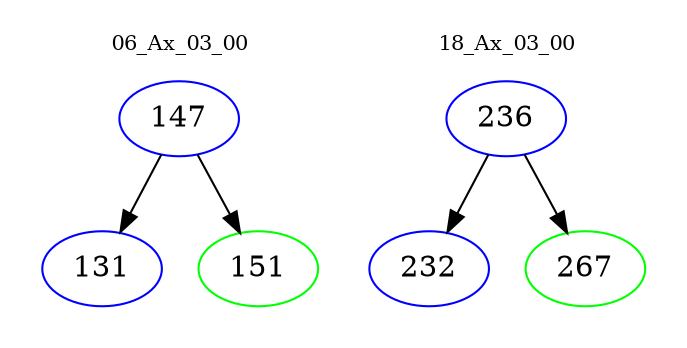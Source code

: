 digraph{
subgraph cluster_0 {
color = white
label = "06_Ax_03_00";
fontsize=10;
T0_147 [label="147", color="blue"]
T0_147 -> T0_131 [color="black"]
T0_131 [label="131", color="blue"]
T0_147 -> T0_151 [color="black"]
T0_151 [label="151", color="green"]
}
subgraph cluster_1 {
color = white
label = "18_Ax_03_00";
fontsize=10;
T1_236 [label="236", color="blue"]
T1_236 -> T1_232 [color="black"]
T1_232 [label="232", color="blue"]
T1_236 -> T1_267 [color="black"]
T1_267 [label="267", color="green"]
}
}
